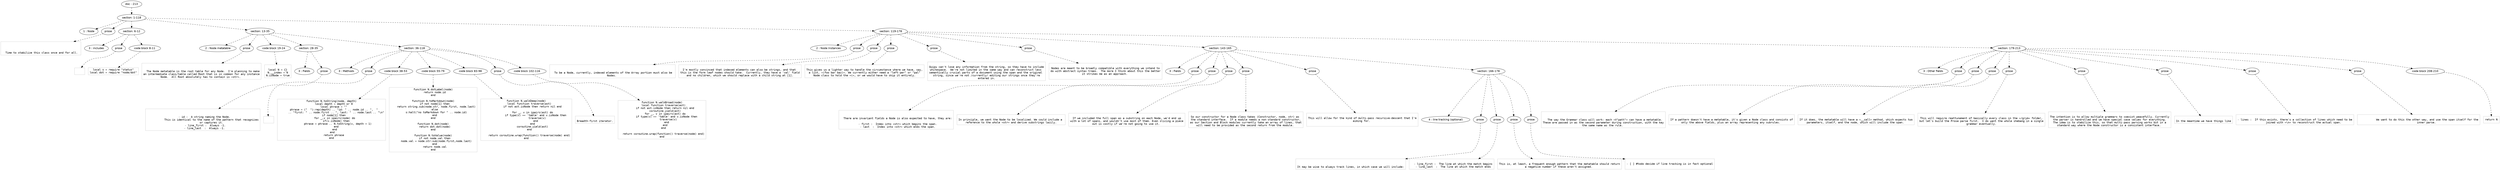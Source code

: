 digraph hierarchy {

node [fontname=Helvetica]
edge [style=dashed]

doc_0 [label="doc - 213"]


doc_0 -> { section_1}
{rank=same; section_1}

section_1 [label="section: 1-118"]


section_1 -> { header_2 prose_3 section_4 section_5 section_6}
{rank=same; header_2 prose_3 section_4 section_5 section_6}

header_2 [label="1 : Node"]

prose_3 [label="prose"]

section_4 [label="section: 6-12"]

section_5 [label="section: 13-35"]

section_6 [label="section: 119-178"]


prose_3 -> leaf_7
leaf_7  [color=Gray,shape=rectangle,fontname=Inconsolata,label="


  Time to stabilize this class once and for all. 
"]
section_4 -> { header_8 prose_9 codeblock_10}
{rank=same; header_8 prose_9 codeblock_10}

header_8 [label="3 : includes"]

prose_9 [label="prose"]

codeblock_10 [label="code block 8-11"]


prose_9 -> leaf_11
leaf_11  [color=Gray,shape=rectangle,fontname=Inconsolata,label="
"]
codeblock_10 -> leaf_12
leaf_12  [color=Gray,shape=rectangle,fontname=Inconsolata,label="local s = require \"status\"
local dot = require \"node/dot\""]
section_5 -> { header_13 prose_14 codeblock_15 section_16 section_17}
{rank=same; header_13 prose_14 codeblock_15 section_16 section_17}

header_13 [label="2 : Node metatable"]

prose_14 [label="prose"]

codeblock_15 [label="code block 19-24"]

section_16 [label="section: 28-35"]

section_17 [label="section: 36-118"]


prose_14 -> leaf_18
leaf_18  [color=Gray,shape=rectangle,fontname=Inconsolata,label="

  The Node metatable is the root table for any Node.  I'm planning to make
an intermediate class/table called Root that is in common for any instance
Node.  All Root absolutely has to contain is =str=. 
"]
codeblock_15 -> leaf_19
leaf_19  [color=Gray,shape=rectangle,fontname=Inconsolata,label="
local N = {}
N.__index = N
N.isNode = true"]
section_16 -> { header_20 prose_21}
{rank=same; header_20 prose_21}

header_20 [label="3 : Fields"]

prose_21 [label="prose"]


prose_21 -> leaf_22
leaf_22  [color=Gray,shape=rectangle,fontname=Inconsolata,label="

   - id :  A string naming the Node. 
           This is identical to the name of the pattern that recognizes
           or captures it.
   - line_first :  Always -1.
   - line_last  :  Always -1. 
"]
section_17 -> { header_23 prose_24 codeblock_25 codeblock_26 codeblock_27 prose_28 codeblock_29}
{rank=same; header_23 prose_24 codeblock_25 codeblock_26 codeblock_27 prose_28 codeblock_29}

header_23 [label="3 : Methods"]

prose_24 [label="prose"]

codeblock_25 [label="code block 38-53"]

codeblock_26 [label="code block 55-79"]

codeblock_27 [label="code block 83-98"]

prose_28 [label="prose"]

codeblock_29 [label="code block 102-116"]


prose_24 -> leaf_30
leaf_30  [color=Gray,shape=rectangle,fontname=Inconsolata,label="
"]
codeblock_25 -> leaf_31
leaf_31  [color=Gray,shape=rectangle,fontname=Inconsolata,label="function N.toString(node, depth)
   local depth = depth or 0
   local phrase = \"\"
   phrase = (\"  \"):rep(depth) .. \"id: \" .. node.id .. \",  \"
      .. \"first: \" .. node.first .. \", last: \" .. node.last .. \"\\n\"
   if node[1] then
    for _,v in ipairs(node) do
      if(v.isNode) then
        phrase = phrase .. N.toString(v, depth + 1)
      end
    end
  end 
   return phrase
end"]
codeblock_26 -> leaf_32
leaf_32  [color=Gray,shape=rectangle,fontname=Inconsolata,label="function N.dotLabel(node)
  return node.id
end

function N.toMarkdown(node)
  if not node[1] then
    return string.sub(node.str, node.first, node.last)
  else
    s:halt(\"no toMarkdown for \" .. node.id)
  end
end

function N.dot(node)
  return dot.dot(node)
end

function N.toValue(node)
  if not node.val then
    node.val = node.str:sub(node.first,node.last)
  end
  return node.val
end
"]
codeblock_27 -> leaf_33
leaf_33  [color=Gray,shape=rectangle,fontname=Inconsolata,label="function N.walkDeep(node)
    local function traverse(ast)
        if not ast.isNode then return nil end

        for _, v in ipairs(ast) do
            if type(v) == 'table' and v.isNode then
              traverse(v)
            end
        end
        coroutine.yield(ast)
    end

    return coroutine.wrap(function() traverse(node) end)
end"]
prose_28 -> leaf_34
leaf_34  [color=Gray,shape=rectangle,fontname=Inconsolata,label="
Breadth-first iterator.
"]
codeblock_29 -> leaf_35
leaf_35  [color=Gray,shape=rectangle,fontname=Inconsolata,label="function N.walkBroad(node)
  local function traverse(ast)
    if not ast.isNode then return nil end
    coroutine.yield(ast)
    for _, v in ipairs(ast) do
      if type(v) == 'table' and v.isNode then
        traverse(v)
      end
    end
  end

  return coroutine.wrap(function() traverse(node) end)
end"]
section_6 -> { header_36 prose_37 prose_38 prose_39 prose_40 prose_41 section_42 section_43}
{rank=same; header_36 prose_37 prose_38 prose_39 prose_40 prose_41 section_42 section_43}

header_36 [label="2 : Node Instances"]

prose_37 [label="prose"]

prose_38 [label="prose"]

prose_39 [label="prose"]

prose_40 [label="prose"]

prose_41 [label="prose"]

section_42 [label="section: 143-165"]

section_43 [label="section: 179-213"]


prose_37 -> leaf_44
leaf_44  [color=Gray,shape=rectangle,fontname=Inconsolata,label="

  To be a Node, currently, indexed elements of the Array portion must also be 
Nodes. 
"]
prose_38 -> leaf_45
leaf_45  [color=Gray,shape=rectangle,fontname=Inconsolata,label="
I'm mostly convinced that indexed elements can also be strings, and that 
this is the form leaf nodes should take.  Currently, they have a 'val' field
and no children, which we should replace with a child string at [1].
"]
prose_39 -> leaf_46
leaf_46  [color=Gray,shape=rectangle,fontname=Inconsolata,label="
This gives us a lighter way to handle the circumstance where we have, say,
a list, =(foo bar baz)=. We currently either need a \"left-per\" or \"pal\"
Node class to hold the =(=, or we would have to skip it entirely.
"]
prose_40 -> leaf_47
leaf_47  [color=Gray,shape=rectangle,fontname=Inconsolata,label="
Quipu can't lose any information from the string, so they have to include
whitespace.  We're not limited in the same way and can reconstruct less 
semantically crucial parts of a document using the span and the original 
string, since we're not /currently/ editing our strings once they're
entered in.
"]
prose_41 -> leaf_48
leaf_48  [color=Gray,shape=rectangle,fontname=Inconsolata,label="
Nodes are meant to be broadly compatible with everything we intend to
do with abstract syntax trees.  The more I think about this the better
it strikes me as an approach. 

"]
section_42 -> { header_49 prose_50 prose_51 prose_52 prose_53 prose_54 section_55}
{rank=same; header_49 prose_50 prose_51 prose_52 prose_53 prose_54 section_55}

header_49 [label="3 : Fields"]

prose_50 [label="prose"]

prose_51 [label="prose"]

prose_52 [label="prose"]

prose_53 [label="prose"]

prose_54 [label="prose"]

section_55 [label="section: 166-178"]


prose_50 -> leaf_56
leaf_56  [color=Gray,shape=rectangle,fontname=Inconsolata,label="

  There are invariant fields a Node is also expected to have, they are:
 
  - first :  Index into =str= which begins the span.
  - last  :  Index into =str= which ends the span.
"]
prose_51 -> leaf_57
leaf_57  [color=Gray,shape=rectangle,fontname=Inconsolata,label="
In principle, we want the Node to be localized. We could include a 
reference to the whole =str= and derive substrings lazily.
"]
prose_52 -> leaf_58
leaf_58  [color=Gray,shape=rectangle,fontname=Inconsolata,label="
If we included the full span as a substring on each Node, we'd end up
with a lot of spans, and wouldn't use most of them. Even slicing a piece
out is costly if we're not going to use it. 
"]
prose_53 -> leaf_59
leaf_59  [color=Gray,shape=rectangle,fontname=Inconsolata,label="
So our constructor for a Node class takes (Constructor, node, str) as 
the standard interface.  If a module needs a non-standard constructor,
as our Section and Block modules currently take an array of lines, that
will need to be provided as the second return from the module. 
"]
prose_54 -> leaf_60
leaf_60  [color=Gray,shape=rectangle,fontname=Inconsolata,label="
This will allow for the kind of multi-pass recursive-descent that I'm
aiming for. 

"]
section_55 -> { header_61 prose_62 prose_63 prose_64 prose_65}
{rank=same; header_61 prose_62 prose_63 prose_64 prose_65}

header_61 [label="4 : line tracking (optional)"]

prose_62 [label="prose"]

prose_63 [label="prose"]

prose_64 [label="prose"]

prose_65 [label="prose"]


prose_62 -> leaf_66
leaf_66  [color=Gray,shape=rectangle,fontname=Inconsolata,label="

It may be wise to always track lines, in which case we will include:
"]
prose_63 -> leaf_67
leaf_67  [color=Gray,shape=rectangle,fontname=Inconsolata,label="
  - line_first :  The line at which the match begins
  - line_last  :  The line at which the match ends
"]
prose_64 -> leaf_68
leaf_68  [color=Gray,shape=rectangle,fontname=Inconsolata,label="
This is, at least, a frequent enough pattern that the metatable should return
a negative number if these aren't assigned. 
"]
prose_65 -> leaf_69
leaf_69  [color=Gray,shape=rectangle,fontname=Inconsolata,label="
- [ ] #todo decide if line tracking is in fact optional

"]
section_43 -> { header_70 prose_71 prose_72 prose_73 prose_74 prose_75 prose_76 prose_77 prose_78 codeblock_79}
{rank=same; header_70 prose_71 prose_72 prose_73 prose_74 prose_75 prose_76 prose_77 prose_78 codeblock_79}

header_70 [label="3 : Other fields"]

prose_71 [label="prose"]

prose_72 [label="prose"]

prose_73 [label="prose"]

prose_74 [label="prose"]

prose_75 [label="prose"]

prose_76 [label="prose"]

prose_77 [label="prose"]

prose_78 [label="prose"]

codeblock_79 [label="code block 208-210"]


prose_71 -> leaf_80
leaf_80  [color=Gray,shape=rectangle,fontname=Inconsolata,label="

  The way the Grammar class will work: each =V\"patt\"= can have a metatable.
These are passed in as the second parameter during construction, with the key
the same name as the rule. 
"]
prose_72 -> leaf_81
leaf_81  [color=Gray,shape=rectangle,fontname=Inconsolata,label="
If a pattern doesn't have a metatable, it's given a Node class and consists of
only the above fields, plus an array representing any subrules. 
"]
prose_73 -> leaf_82
leaf_82  [color=Gray,shape=rectangle,fontname=Inconsolata,label="
If it does, the metatable will have a =__call= method, which expects two
parameters, itself, and the node, which will include the span. 
"]
prose_74 -> leaf_83
leaf_83  [color=Gray,shape=rectangle,fontname=Inconsolata,label="
This will require reattunement of basically every class in the =/grym= folder,
but let's build the Prose parse first.  I do want the whole shebang in a single
grammar eventually.
"]
prose_75 -> leaf_84
leaf_84  [color=Gray,shape=rectangle,fontname=Inconsolata,label="
The intention is to allow multiple grammars to coexist peacefully. Currently
the parser is handrolled and we have special case values for everything.
The idea is to stabilize this, so that multi-pass parsing works but in a
standard way where the Node constructor is a consistent interface. 
"]
prose_76 -> leaf_85
leaf_85  [color=Gray,shape=rectangle,fontname=Inconsolata,label="
In the meantime we have things like
"]
prose_77 -> leaf_86
leaf_86  [color=Gray,shape=rectangle,fontname=Inconsolata,label="
- lines :  If this exists, there's a collection of lines which need to be
           joined with =\\n= to reconstruct the actual span.
"]
prose_78 -> leaf_87
leaf_87  [color=Gray,shape=rectangle,fontname=Inconsolata,label="
           We want to do this the other way, and use the span itself for the
           inner parse. 
"]
codeblock_79 -> leaf_88
leaf_88  [color=Gray,shape=rectangle,fontname=Inconsolata,label="return N"]

}
